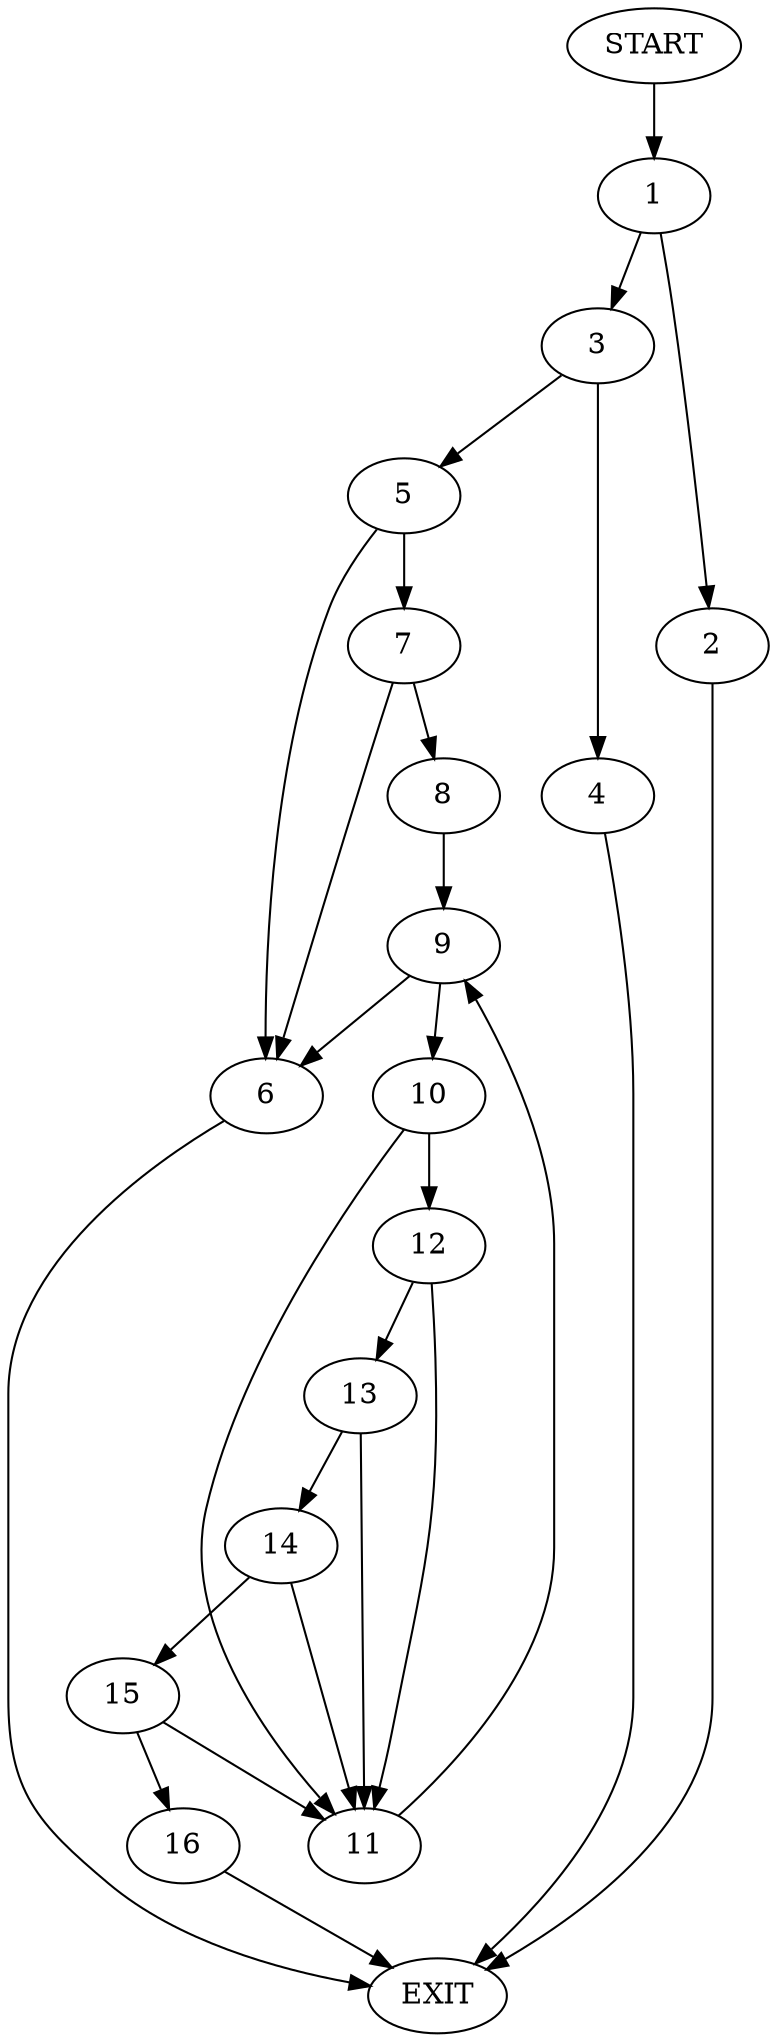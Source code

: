 digraph {
0 [label="START"]
17 [label="EXIT"]
0 -> 1
1 -> 2
1 -> 3
2 -> 17
3 -> 4
3 -> 5
5 -> 6
5 -> 7
4 -> 17
6 -> 17
7 -> 6
7 -> 8
8 -> 9
9 -> 6
9 -> 10
10 -> 11
10 -> 12
12 -> 11
12 -> 13
11 -> 9
13 -> 11
13 -> 14
14 -> 11
14 -> 15
15 -> 11
15 -> 16
16 -> 17
}
